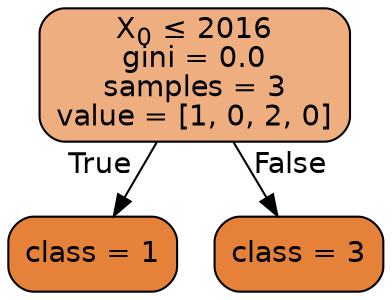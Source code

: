 
    digraph Tree {
    node [shape=box, style="filled, rounded", color="black", fontname=helvetica] ;
    edge [fontname=helvetica] ;
        0 [label=<X<SUB>0</SUB> &le; 2016<br/>gini = 0.0<br/>samples = 3<br/>value = [1, 0, 2, 0]>, fillcolor="#e58139a4"] ;
    1 [label="class = 1", fillcolor="#e58139ff"] ;
    2 [label="class = 3", fillcolor="#e58139ff"] ;
    0 -> 1 [labeldistance=2.5, labelangle=45, headlabel="True"] ;
    0 -> 2 [labeldistance=2.5, labelangle=-45, headlabel="False"] ;

    }
    